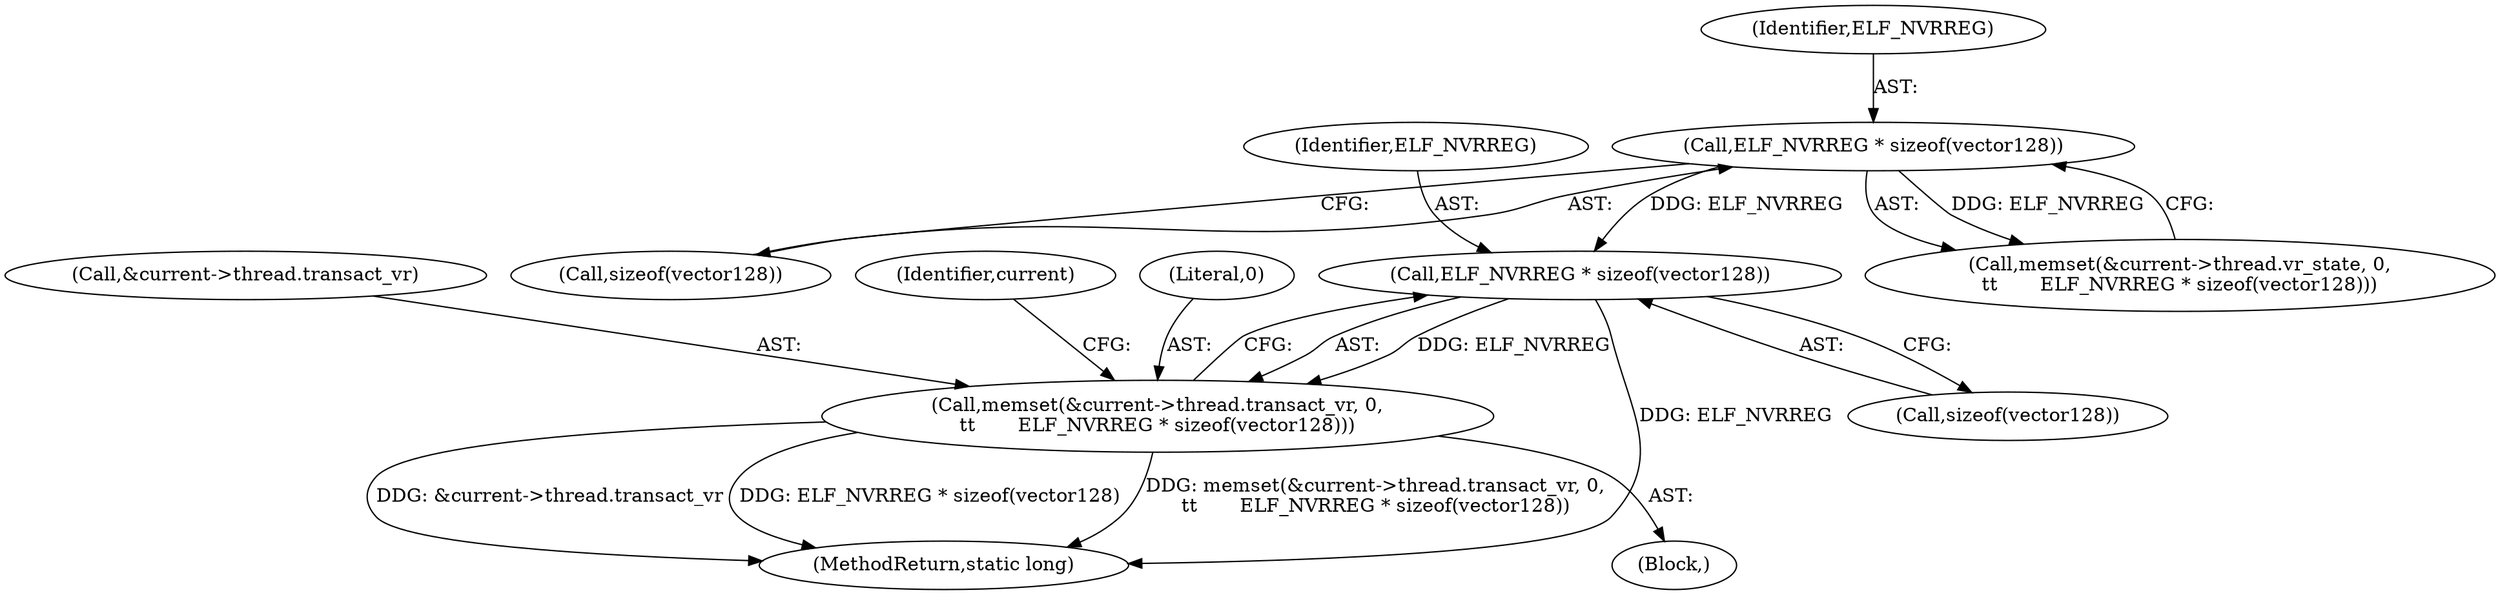 digraph "0_linux_d2b9d2a5ad5ef04ff978c9923d19730cb05efd55@API" {
"1000253" [label="(Call,ELF_NVRREG * sizeof(vector128))"];
"1000241" [label="(Call,ELF_NVRREG * sizeof(vector128))"];
"1000245" [label="(Call,memset(&current->thread.transact_vr, 0,\n\t\t       ELF_NVRREG * sizeof(vector128)))"];
"1000255" [label="(Call,sizeof(vector128))"];
"1000243" [label="(Call,sizeof(vector128))"];
"1000232" [label="(Block,)"];
"1000253" [label="(Call,ELF_NVRREG * sizeof(vector128))"];
"1000241" [label="(Call,ELF_NVRREG * sizeof(vector128))"];
"1000540" [label="(MethodReturn,static long)"];
"1000233" [label="(Call,memset(&current->thread.vr_state, 0,\n\t\t       ELF_NVRREG * sizeof(vector128)))"];
"1000254" [label="(Identifier,ELF_NVRREG)"];
"1000246" [label="(Call,&current->thread.transact_vr)"];
"1000262" [label="(Identifier,current)"];
"1000245" [label="(Call,memset(&current->thread.transact_vr, 0,\n\t\t       ELF_NVRREG * sizeof(vector128)))"];
"1000242" [label="(Identifier,ELF_NVRREG)"];
"1000252" [label="(Literal,0)"];
"1000253" -> "1000245"  [label="AST: "];
"1000253" -> "1000255"  [label="CFG: "];
"1000254" -> "1000253"  [label="AST: "];
"1000255" -> "1000253"  [label="AST: "];
"1000245" -> "1000253"  [label="CFG: "];
"1000253" -> "1000540"  [label="DDG: ELF_NVRREG"];
"1000253" -> "1000245"  [label="DDG: ELF_NVRREG"];
"1000241" -> "1000253"  [label="DDG: ELF_NVRREG"];
"1000241" -> "1000233"  [label="AST: "];
"1000241" -> "1000243"  [label="CFG: "];
"1000242" -> "1000241"  [label="AST: "];
"1000243" -> "1000241"  [label="AST: "];
"1000233" -> "1000241"  [label="CFG: "];
"1000241" -> "1000233"  [label="DDG: ELF_NVRREG"];
"1000245" -> "1000232"  [label="AST: "];
"1000246" -> "1000245"  [label="AST: "];
"1000252" -> "1000245"  [label="AST: "];
"1000262" -> "1000245"  [label="CFG: "];
"1000245" -> "1000540"  [label="DDG: ELF_NVRREG * sizeof(vector128)"];
"1000245" -> "1000540"  [label="DDG: memset(&current->thread.transact_vr, 0,\n\t\t       ELF_NVRREG * sizeof(vector128))"];
"1000245" -> "1000540"  [label="DDG: &current->thread.transact_vr"];
}
